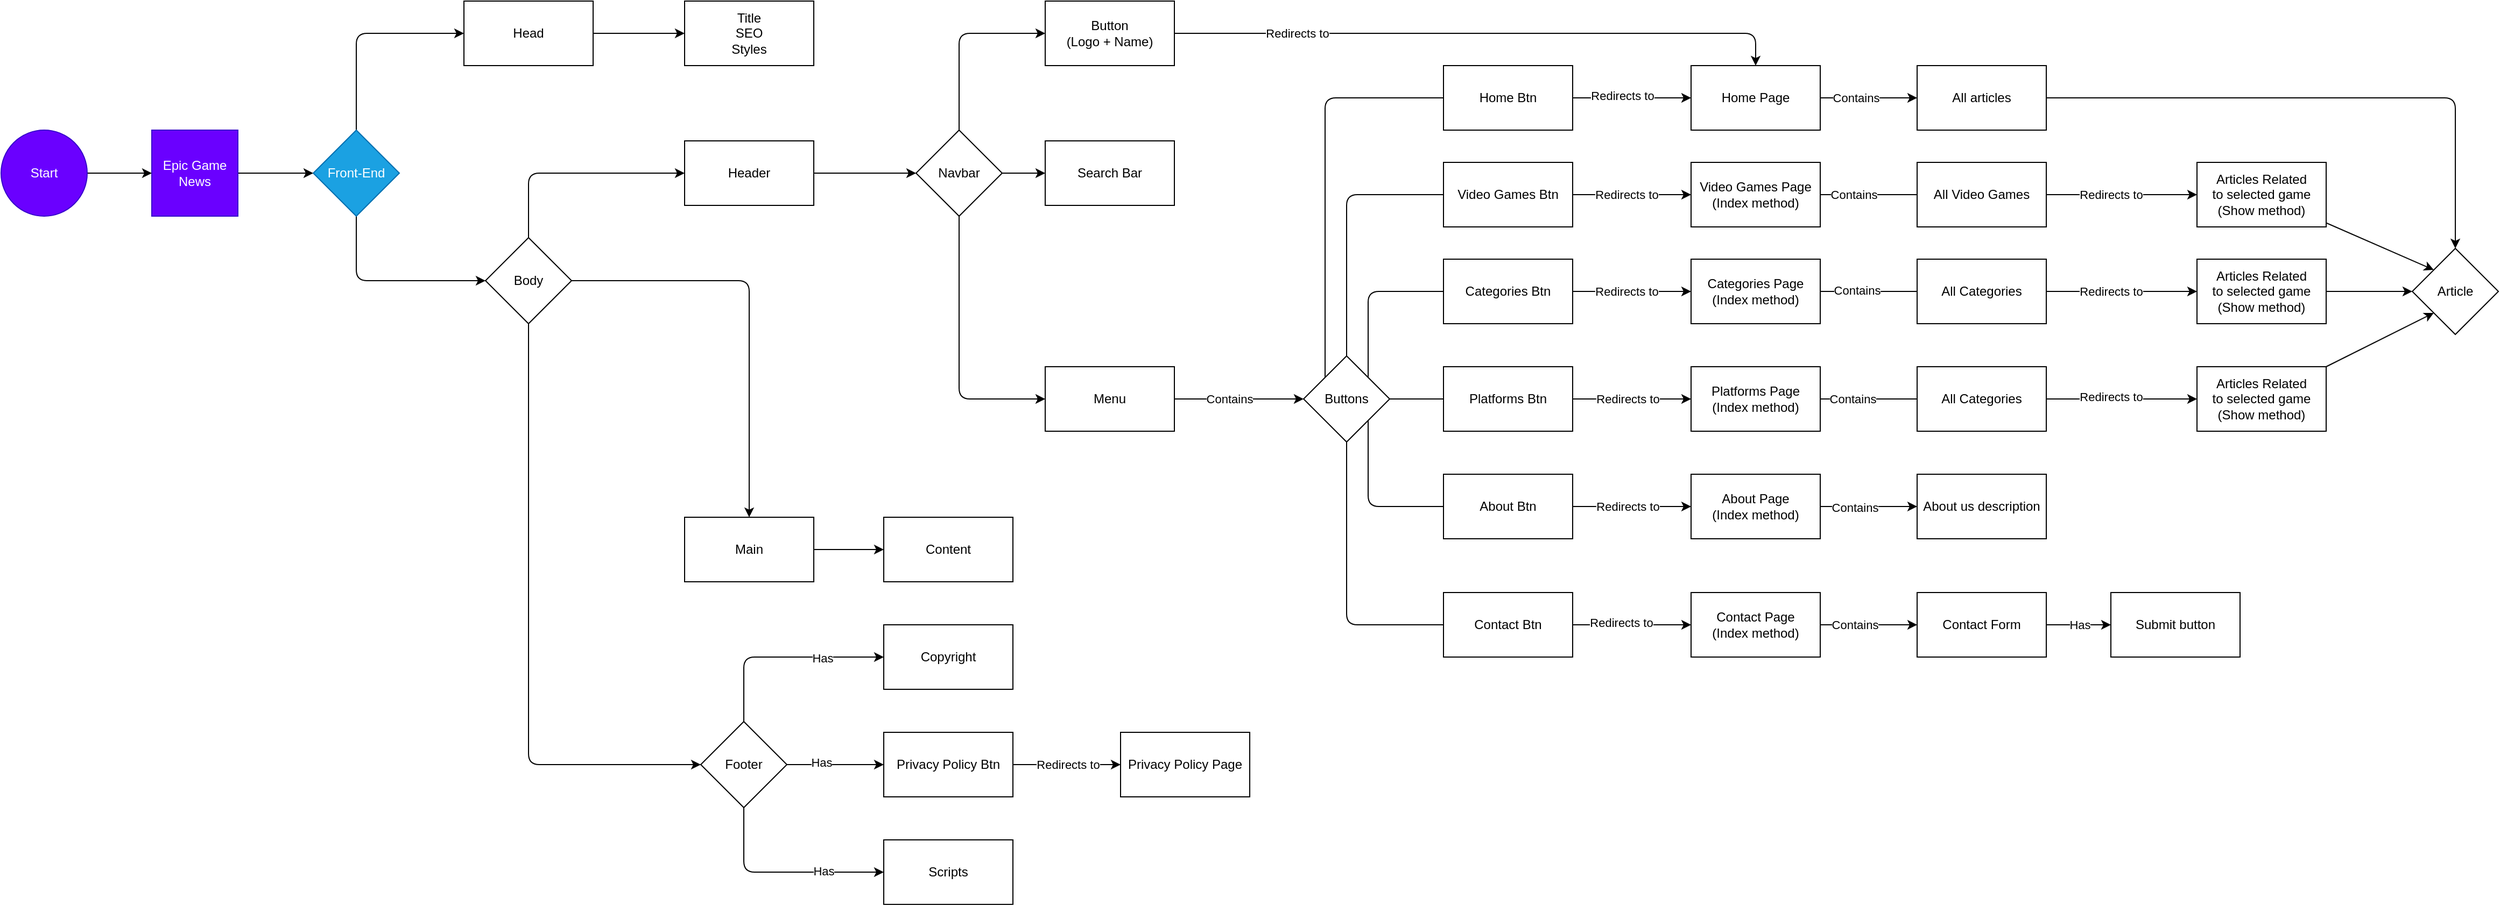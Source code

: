 <mxfile>
    <diagram id="jpFDJ0GWIhSP-LSmC-w6" name="Page-1">
        <mxGraphModel dx="835" dy="476" grid="1" gridSize="10" guides="1" tooltips="1" connect="1" arrows="1" fold="1" page="1" pageScale="1" pageWidth="850" pageHeight="1100" background="none" math="0" shadow="0">
            <root>
                <mxCell id="0"/>
                <mxCell id="1" parent="0"/>
                <mxCell id="243" value="" style="edgeStyle=none;html=1;exitX=0.5;exitY=0;exitDx=0;exitDy=0;" parent="1" source="310" edge="1">
                    <mxGeometry relative="1" as="geometry">
                        <Array as="points">
                            <mxPoint x="350" y="60"/>
                        </Array>
                        <mxPoint x="350" y="100" as="sourcePoint"/>
                        <mxPoint x="450" y="60.0" as="targetPoint"/>
                    </mxGeometry>
                </mxCell>
                <mxCell id="246" style="edgeStyle=none;html=1;" parent="1" target="244" edge="1">
                    <mxGeometry relative="1" as="geometry">
                        <Array as="points">
                            <mxPoint x="350" y="290"/>
                        </Array>
                        <mxPoint x="350" y="190" as="sourcePoint"/>
                    </mxGeometry>
                </mxCell>
                <mxCell id="312" style="edgeStyle=none;html=1;exitX=0.5;exitY=1;exitDx=0;exitDy=0;entryX=0.5;entryY=1;entryDx=0;entryDy=0;" edge="1" parent="1" target="310">
                    <mxGeometry relative="1" as="geometry">
                        <mxPoint x="350" y="190" as="sourcePoint"/>
                    </mxGeometry>
                </mxCell>
                <mxCell id="320" style="edgeStyle=none;html=1;" edge="1" parent="1" source="241" target="247">
                    <mxGeometry relative="1" as="geometry"/>
                </mxCell>
                <mxCell id="241" value="Head" style="whiteSpace=wrap;html=1;rounded=0;" parent="1" vertex="1">
                    <mxGeometry x="450" y="30.0" width="120" height="60" as="geometry"/>
                </mxCell>
                <mxCell id="250" value="" style="edgeStyle=none;html=1;" parent="1" source="244" target="249" edge="1">
                    <mxGeometry relative="1" as="geometry">
                        <Array as="points">
                            <mxPoint x="510" y="190"/>
                        </Array>
                    </mxGeometry>
                </mxCell>
                <mxCell id="253" value="" style="edgeStyle=none;html=1;" parent="1" source="244" target="252" edge="1">
                    <mxGeometry relative="1" as="geometry">
                        <Array as="points">
                            <mxPoint x="715" y="290"/>
                        </Array>
                    </mxGeometry>
                </mxCell>
                <mxCell id="255" value="" style="edgeStyle=none;html=1;" parent="1" source="244" target="254" edge="1">
                    <mxGeometry relative="1" as="geometry">
                        <Array as="points">
                            <mxPoint x="510" y="740"/>
                        </Array>
                    </mxGeometry>
                </mxCell>
                <mxCell id="244" value="Body" style="rhombus;whiteSpace=wrap;html=1;fontFamily=Helvetica;fontSize=12;fontColor=default;align=center;strokeColor=default;fillColor=default;" parent="1" vertex="1">
                    <mxGeometry x="470" y="250" width="80" height="80" as="geometry"/>
                </mxCell>
                <mxCell id="247" value="Title&lt;br&gt;SEO&lt;br&gt;Styles" style="whiteSpace=wrap;html=1;rounded=0;" parent="1" vertex="1">
                    <mxGeometry x="655" y="30.0" width="120" height="60" as="geometry"/>
                </mxCell>
                <mxCell id="257" value="" style="edgeStyle=none;html=1;" parent="1" source="249" target="256" edge="1">
                    <mxGeometry relative="1" as="geometry"/>
                </mxCell>
                <mxCell id="249" value="Header" style="whiteSpace=wrap;html=1;rounded=0;" parent="1" vertex="1">
                    <mxGeometry x="655" y="160" width="120" height="60" as="geometry"/>
                </mxCell>
                <mxCell id="292" value="" style="edgeStyle=none;html=1;" parent="1" source="252" target="291" edge="1">
                    <mxGeometry relative="1" as="geometry"/>
                </mxCell>
                <mxCell id="252" value="Main" style="whiteSpace=wrap;html=1;rounded=0;" parent="1" vertex="1">
                    <mxGeometry x="655" y="510" width="120" height="60" as="geometry"/>
                </mxCell>
                <mxCell id="294" value="" style="edgeStyle=none;html=1;" parent="1" source="254" target="293" edge="1">
                    <mxGeometry relative="1" as="geometry">
                        <Array as="points">
                            <mxPoint x="710" y="840"/>
                        </Array>
                    </mxGeometry>
                </mxCell>
                <mxCell id="381" value="Has" style="edgeLabel;html=1;align=center;verticalAlign=middle;resizable=0;points=[];" vertex="1" connectable="0" parent="294">
                    <mxGeometry x="0.404" y="1" relative="1" as="geometry">
                        <mxPoint as="offset"/>
                    </mxGeometry>
                </mxCell>
                <mxCell id="296" value="" style="edgeStyle=none;html=1;" parent="1" source="254" target="295" edge="1">
                    <mxGeometry relative="1" as="geometry">
                        <Array as="points">
                            <mxPoint x="710" y="640"/>
                        </Array>
                    </mxGeometry>
                </mxCell>
                <mxCell id="380" value="Has" style="edgeLabel;html=1;align=center;verticalAlign=middle;resizable=0;points=[];" vertex="1" connectable="0" parent="296">
                    <mxGeometry x="0.397" y="-1" relative="1" as="geometry">
                        <mxPoint as="offset"/>
                    </mxGeometry>
                </mxCell>
                <mxCell id="299" value="" style="edgeStyle=none;html=1;" parent="1" source="254" target="298" edge="1">
                    <mxGeometry relative="1" as="geometry">
                        <Array as="points"/>
                    </mxGeometry>
                </mxCell>
                <mxCell id="379" value="Has" style="edgeLabel;html=1;align=center;verticalAlign=middle;resizable=0;points=[];" vertex="1" connectable="0" parent="299">
                    <mxGeometry x="-0.285" y="2" relative="1" as="geometry">
                        <mxPoint as="offset"/>
                    </mxGeometry>
                </mxCell>
                <mxCell id="254" value="Footer" style="rhombus;whiteSpace=wrap;html=1;fontFamily=Helvetica;fontSize=12;fontColor=default;align=center;strokeColor=default;fillColor=default;" parent="1" vertex="1">
                    <mxGeometry x="670" y="700" width="80" height="80" as="geometry"/>
                </mxCell>
                <mxCell id="259" value="" style="edgeStyle=none;html=1;" parent="1" source="256" target="258" edge="1">
                    <mxGeometry relative="1" as="geometry">
                        <Array as="points">
                            <mxPoint x="910" y="60"/>
                        </Array>
                    </mxGeometry>
                </mxCell>
                <mxCell id="261" value="" style="edgeStyle=none;html=1;" parent="1" source="256" target="260" edge="1">
                    <mxGeometry relative="1" as="geometry"/>
                </mxCell>
                <mxCell id="264" value="" style="edgeStyle=none;html=1;entryX=0;entryY=0.5;entryDx=0;entryDy=0;" parent="1" source="256" target="263" edge="1">
                    <mxGeometry relative="1" as="geometry">
                        <Array as="points">
                            <mxPoint x="910" y="400"/>
                        </Array>
                    </mxGeometry>
                </mxCell>
                <mxCell id="256" value="Navbar" style="rhombus;whiteSpace=wrap;html=1;fontFamily=Helvetica;fontSize=12;fontColor=default;align=center;strokeColor=default;fillColor=default;" parent="1" vertex="1">
                    <mxGeometry x="870" y="150" width="80" height="80" as="geometry"/>
                </mxCell>
                <mxCell id="334" style="edgeStyle=none;html=1;entryX=0.5;entryY=0;entryDx=0;entryDy=0;" edge="1" parent="1" source="258" target="268">
                    <mxGeometry relative="1" as="geometry">
                        <Array as="points">
                            <mxPoint x="1650" y="60"/>
                        </Array>
                    </mxGeometry>
                </mxCell>
                <mxCell id="335" value="Redirects to" style="edgeLabel;html=1;align=center;verticalAlign=middle;resizable=0;points=[];" vertex="1" connectable="0" parent="334">
                    <mxGeometry x="-0.379" y="2" relative="1" as="geometry">
                        <mxPoint x="-63" y="2" as="offset"/>
                    </mxGeometry>
                </mxCell>
                <mxCell id="258" value="Button&lt;br&gt;(Logo + Name)" style="whiteSpace=wrap;html=1;rounded=0;" parent="1" vertex="1">
                    <mxGeometry x="990" y="30" width="120" height="60" as="geometry"/>
                </mxCell>
                <mxCell id="260" value="Search Bar" style="whiteSpace=wrap;html=1;rounded=0;" parent="1" vertex="1">
                    <mxGeometry x="990" y="160" width="120" height="60" as="geometry"/>
                </mxCell>
                <mxCell id="266" value="" style="edgeStyle=none;html=1;entryX=0;entryY=0.5;entryDx=0;entryDy=0;exitX=1;exitY=0.5;exitDx=0;exitDy=0;startArrow=none;" parent="1" source="342" target="265" edge="1">
                    <mxGeometry relative="1" as="geometry">
                        <Array as="points"/>
                        <mxPoint x="1300" y="320" as="sourcePoint"/>
                    </mxGeometry>
                </mxCell>
                <mxCell id="349" value="Redirects to" style="edgeLabel;html=1;align=center;verticalAlign=middle;resizable=0;points=[];" vertex="1" connectable="0" parent="266">
                    <mxGeometry x="0.309" y="1" relative="1" as="geometry">
                        <mxPoint x="-22" y="1" as="offset"/>
                    </mxGeometry>
                </mxCell>
                <mxCell id="270" style="edgeStyle=none;html=1;entryX=0;entryY=0.5;entryDx=0;entryDy=0;exitX=1;exitY=0.5;exitDx=0;exitDy=0;startArrow=none;" parent="1" source="338" target="268" edge="1">
                    <mxGeometry relative="1" as="geometry">
                        <Array as="points"/>
                        <mxPoint x="1270" y="370" as="sourcePoint"/>
                    </mxGeometry>
                </mxCell>
                <mxCell id="339" value="Redirects to" style="edgeLabel;html=1;align=center;verticalAlign=middle;resizable=0;points=[];" vertex="1" connectable="0" parent="270">
                    <mxGeometry x="-0.176" y="2" relative="1" as="geometry">
                        <mxPoint as="offset"/>
                    </mxGeometry>
                </mxCell>
                <mxCell id="273" value="" style="edgeStyle=none;html=1;entryX=0;entryY=0.5;entryDx=0;entryDy=0;exitX=1;exitY=0.5;exitDx=0;exitDy=0;startArrow=none;" parent="1" source="344" target="272" edge="1">
                    <mxGeometry relative="1" as="geometry">
                        <Array as="points"/>
                        <mxPoint x="1330" y="370" as="sourcePoint"/>
                    </mxGeometry>
                </mxCell>
                <mxCell id="351" value="Redirects to" style="edgeLabel;html=1;align=center;verticalAlign=middle;resizable=0;points=[];" vertex="1" connectable="0" parent="273">
                    <mxGeometry x="0.181" relative="1" as="geometry">
                        <mxPoint x="-15" as="offset"/>
                    </mxGeometry>
                </mxCell>
                <mxCell id="275" value="" style="edgeStyle=none;html=1;entryX=0;entryY=0.5;entryDx=0;entryDy=0;exitX=1;exitY=0.5;exitDx=0;exitDy=0;startArrow=none;" parent="1" source="346" target="274" edge="1">
                    <mxGeometry relative="1" as="geometry">
                        <mxPoint x="1330" y="400.0" as="sourcePoint"/>
                    </mxGeometry>
                </mxCell>
                <mxCell id="352" value="Redirects to" style="edgeLabel;html=1;align=center;verticalAlign=middle;resizable=0;points=[];" vertex="1" connectable="0" parent="275">
                    <mxGeometry x="-0.176" y="-1" relative="1" as="geometry">
                        <mxPoint x="5" y="-1" as="offset"/>
                    </mxGeometry>
                </mxCell>
                <mxCell id="277" style="edgeStyle=none;html=1;entryX=0;entryY=0.5;entryDx=0;entryDy=0;exitX=1;exitY=0.5;exitDx=0;exitDy=0;startArrow=none;" parent="1" source="348" target="276" edge="1">
                    <mxGeometry relative="1" as="geometry">
                        <Array as="points">
                            <mxPoint x="1520" y="500"/>
                        </Array>
                        <mxPoint x="1330" y="430.0" as="sourcePoint"/>
                    </mxGeometry>
                </mxCell>
                <mxCell id="353" value="Redirects to" style="edgeLabel;html=1;align=center;verticalAlign=middle;resizable=0;points=[];" vertex="1" connectable="0" parent="277">
                    <mxGeometry x="0.006" y="-1" relative="1" as="geometry">
                        <mxPoint x="-5" y="-1" as="offset"/>
                    </mxGeometry>
                </mxCell>
                <mxCell id="279" value="" style="edgeStyle=none;html=1;entryX=0;entryY=0.5;entryDx=0;entryDy=0;exitX=1;exitY=0.5;exitDx=0;exitDy=0;startArrow=none;" parent="1" source="355" target="278" edge="1">
                    <mxGeometry relative="1" as="geometry">
                        <Array as="points"/>
                        <mxPoint x="1300" y="430.0" as="sourcePoint"/>
                    </mxGeometry>
                </mxCell>
                <mxCell id="356" value="Redirects to" style="edgeLabel;html=1;align=center;verticalAlign=middle;resizable=0;points=[];" vertex="1" connectable="0" parent="279">
                    <mxGeometry x="-0.182" y="2" relative="1" as="geometry">
                        <mxPoint as="offset"/>
                    </mxGeometry>
                </mxCell>
                <mxCell id="301" value="" style="edgeStyle=none;html=1;entryX=0;entryY=0.5;entryDx=0;entryDy=0;" parent="1" source="263" target="317" edge="1">
                    <mxGeometry relative="1" as="geometry">
                        <mxPoint x="1210" y="400.0" as="targetPoint"/>
                    </mxGeometry>
                </mxCell>
                <mxCell id="336" value="Contains" style="edgeLabel;html=1;align=center;verticalAlign=middle;resizable=0;points=[];" vertex="1" connectable="0" parent="301">
                    <mxGeometry x="0.491" y="-1" relative="1" as="geometry">
                        <mxPoint x="-39" y="-1" as="offset"/>
                    </mxGeometry>
                </mxCell>
                <mxCell id="263" value="Menu" style="whiteSpace=wrap;html=1;rounded=0;" parent="1" vertex="1">
                    <mxGeometry x="990" y="370" width="120" height="60" as="geometry"/>
                </mxCell>
                <mxCell id="288" value="" style="edgeStyle=none;html=1;startArrow=none;" parent="1" source="358" target="287" edge="1">
                    <mxGeometry relative="1" as="geometry"/>
                </mxCell>
                <mxCell id="370" value="Redirects to" style="edgeLabel;html=1;align=center;verticalAlign=middle;resizable=0;points=[];" vertex="1" connectable="0" parent="288">
                    <mxGeometry x="-0.371" y="-2" relative="1" as="geometry">
                        <mxPoint x="16" y="-2" as="offset"/>
                    </mxGeometry>
                </mxCell>
                <mxCell id="265" value="Video Games Page&lt;br&gt;(Index method)" style="whiteSpace=wrap;html=1;rounded=0;" parent="1" vertex="1">
                    <mxGeometry x="1590" y="180" width="120" height="60" as="geometry"/>
                </mxCell>
                <mxCell id="290" value="" style="edgeStyle=none;html=1;" parent="1" source="268" target="289" edge="1">
                    <mxGeometry relative="1" as="geometry"/>
                </mxCell>
                <mxCell id="340" value="Contains" style="edgeLabel;html=1;align=center;verticalAlign=middle;resizable=0;points=[];" vertex="1" connectable="0" parent="290">
                    <mxGeometry x="-0.27" relative="1" as="geometry">
                        <mxPoint as="offset"/>
                    </mxGeometry>
                </mxCell>
                <mxCell id="268" value="Home Page" style="whiteSpace=wrap;html=1;rounded=0;" parent="1" vertex="1">
                    <mxGeometry x="1590" y="90" width="120" height="60" as="geometry"/>
                </mxCell>
                <mxCell id="308" style="edgeStyle=none;html=1;startArrow=none;" parent="1" source="360" target="303" edge="1">
                    <mxGeometry relative="1" as="geometry"/>
                </mxCell>
                <mxCell id="371" value="Redirects to" style="edgeLabel;html=1;align=center;verticalAlign=middle;resizable=0;points=[];" vertex="1" connectable="0" parent="308">
                    <mxGeometry x="-0.249" relative="1" as="geometry">
                        <mxPoint x="7" as="offset"/>
                    </mxGeometry>
                </mxCell>
                <mxCell id="272" value="Categories&amp;nbsp;Page&lt;br&gt;(Index method)" style="whiteSpace=wrap;html=1;rounded=0;" parent="1" vertex="1">
                    <mxGeometry x="1590" y="270" width="120" height="60" as="geometry"/>
                </mxCell>
                <mxCell id="307" style="edgeStyle=none;html=1;startArrow=none;" parent="1" source="362" target="304" edge="1">
                    <mxGeometry relative="1" as="geometry"/>
                </mxCell>
                <mxCell id="372" value="Redirects to" style="edgeLabel;html=1;align=center;verticalAlign=middle;resizable=0;points=[];" vertex="1" connectable="0" parent="307">
                    <mxGeometry x="-0.198" y="2" relative="1" as="geometry">
                        <mxPoint x="4" as="offset"/>
                    </mxGeometry>
                </mxCell>
                <mxCell id="274" value="Platforms&amp;nbsp;Page&lt;br&gt;(Index method)" style="whiteSpace=wrap;html=1;rounded=0;" parent="1" vertex="1">
                    <mxGeometry x="1590" y="370" width="120" height="60" as="geometry"/>
                </mxCell>
                <mxCell id="306" value="" style="edgeStyle=none;html=1;" parent="1" source="276" target="305" edge="1">
                    <mxGeometry relative="1" as="geometry"/>
                </mxCell>
                <mxCell id="367" value="Contains" style="edgeLabel;html=1;align=center;verticalAlign=middle;resizable=0;points=[];" vertex="1" connectable="0" parent="306">
                    <mxGeometry x="-0.289" y="-1" relative="1" as="geometry">
                        <mxPoint as="offset"/>
                    </mxGeometry>
                </mxCell>
                <mxCell id="276" value="About&amp;nbsp;Page&lt;br&gt;(Index method)" style="whiteSpace=wrap;html=1;rounded=0;" parent="1" vertex="1">
                    <mxGeometry x="1590" y="470" width="120" height="60" as="geometry"/>
                </mxCell>
                <mxCell id="281" value="" style="edgeStyle=none;html=1;" parent="1" source="278" target="280" edge="1">
                    <mxGeometry relative="1" as="geometry"/>
                </mxCell>
                <mxCell id="368" value="Contains" style="edgeLabel;html=1;align=center;verticalAlign=middle;resizable=0;points=[];" vertex="1" connectable="0" parent="281">
                    <mxGeometry x="-0.298" y="-1" relative="1" as="geometry">
                        <mxPoint y="-1" as="offset"/>
                    </mxGeometry>
                </mxCell>
                <mxCell id="278" value="Contact&amp;nbsp;Page&lt;br&gt;(Index method)" style="whiteSpace=wrap;html=1;rounded=0;" parent="1" vertex="1">
                    <mxGeometry x="1590" y="580" width="120" height="60" as="geometry"/>
                </mxCell>
                <mxCell id="333" style="edgeStyle=none;html=1;" edge="1" parent="1" source="280" target="283">
                    <mxGeometry relative="1" as="geometry"/>
                </mxCell>
                <mxCell id="369" value="Has" style="edgeLabel;html=1;align=center;verticalAlign=middle;resizable=0;points=[];" vertex="1" connectable="0" parent="333">
                    <mxGeometry x="-0.344" y="-2" relative="1" as="geometry">
                        <mxPoint x="11" y="-2" as="offset"/>
                    </mxGeometry>
                </mxCell>
                <mxCell id="280" value="Contact Form" style="whiteSpace=wrap;html=1;rounded=0;" parent="1" vertex="1">
                    <mxGeometry x="1800" y="580" width="120" height="60" as="geometry"/>
                </mxCell>
                <mxCell id="283" value="Submit button" style="whiteSpace=wrap;html=1;rounded=0;" parent="1" vertex="1">
                    <mxGeometry x="1980" y="580" width="120" height="60" as="geometry"/>
                </mxCell>
                <mxCell id="376" style="edgeStyle=none;html=1;entryX=0;entryY=0;entryDx=0;entryDy=0;" edge="1" parent="1" source="287" target="374">
                    <mxGeometry relative="1" as="geometry"/>
                </mxCell>
                <mxCell id="287" value="Articles Related&lt;br&gt;to selected game&lt;br&gt;(Show method)" style="whiteSpace=wrap;html=1;rounded=0;" parent="1" vertex="1">
                    <mxGeometry x="2060" y="180" width="120" height="60" as="geometry"/>
                </mxCell>
                <mxCell id="375" style="edgeStyle=none;html=1;entryX=0.5;entryY=0;entryDx=0;entryDy=0;" edge="1" parent="1" source="289" target="374">
                    <mxGeometry relative="1" as="geometry">
                        <Array as="points">
                            <mxPoint x="2300" y="120"/>
                        </Array>
                    </mxGeometry>
                </mxCell>
                <mxCell id="289" value="All articles" style="whiteSpace=wrap;html=1;rounded=0;" parent="1" vertex="1">
                    <mxGeometry x="1800" y="90" width="120" height="60" as="geometry"/>
                </mxCell>
                <mxCell id="291" value="Content" style="whiteSpace=wrap;html=1;rounded=0;" parent="1" vertex="1">
                    <mxGeometry x="840" y="510" width="120" height="60" as="geometry"/>
                </mxCell>
                <mxCell id="293" value="Scripts" style="whiteSpace=wrap;html=1;rounded=0;" parent="1" vertex="1">
                    <mxGeometry x="840" y="810" width="120" height="60" as="geometry"/>
                </mxCell>
                <mxCell id="295" value="Copyright" style="whiteSpace=wrap;html=1;rounded=0;" parent="1" vertex="1">
                    <mxGeometry x="840" y="610" width="120" height="60" as="geometry"/>
                </mxCell>
                <mxCell id="382" style="edgeStyle=none;html=1;entryX=0;entryY=0.5;entryDx=0;entryDy=0;" edge="1" parent="1" source="298" target="383">
                    <mxGeometry relative="1" as="geometry">
                        <mxPoint x="1020" y="740" as="targetPoint"/>
                    </mxGeometry>
                </mxCell>
                <mxCell id="384" value="Redirects to" style="edgeLabel;html=1;align=center;verticalAlign=middle;resizable=0;points=[];" vertex="1" connectable="0" parent="382">
                    <mxGeometry x="-0.248" y="1" relative="1" as="geometry">
                        <mxPoint x="13" y="1" as="offset"/>
                    </mxGeometry>
                </mxCell>
                <mxCell id="298" value="Privacy Policy Btn" style="whiteSpace=wrap;html=1;rounded=0;" parent="1" vertex="1">
                    <mxGeometry x="840" y="710" width="120" height="60" as="geometry"/>
                </mxCell>
                <mxCell id="377" style="edgeStyle=none;html=1;entryX=0;entryY=0.5;entryDx=0;entryDy=0;" edge="1" parent="1" source="303" target="374">
                    <mxGeometry relative="1" as="geometry"/>
                </mxCell>
                <mxCell id="303" value="Articles Related&lt;br&gt;to selected game&lt;br&gt;(Show method)" style="whiteSpace=wrap;html=1;rounded=0;" parent="1" vertex="1">
                    <mxGeometry x="2060" y="270" width="120" height="60" as="geometry"/>
                </mxCell>
                <mxCell id="378" style="edgeStyle=none;html=1;entryX=0;entryY=1;entryDx=0;entryDy=0;" edge="1" parent="1" source="304" target="374">
                    <mxGeometry relative="1" as="geometry"/>
                </mxCell>
                <mxCell id="304" value="Articles Related&lt;br&gt;to selected game&lt;br&gt;(Show method)" style="whiteSpace=wrap;html=1;rounded=0;" parent="1" vertex="1">
                    <mxGeometry x="2060" y="370" width="120" height="60" as="geometry"/>
                </mxCell>
                <mxCell id="305" value="About us description" style="whiteSpace=wrap;html=1;rounded=0;" parent="1" vertex="1">
                    <mxGeometry x="1800" y="470" width="120" height="60" as="geometry"/>
                </mxCell>
                <mxCell id="310" value="&lt;span style=&quot;color: rgb(255, 255, 255);&quot;&gt;Front-End&lt;/span&gt;" style="rhombus;whiteSpace=wrap;html=1;fontFamily=Helvetica;fontSize=12;fontColor=#ffffff;align=center;strokeColor=#006EAF;fillColor=#1ba1e2;" vertex="1" parent="1">
                    <mxGeometry x="310" y="150" width="80" height="80" as="geometry"/>
                </mxCell>
                <mxCell id="315" style="edgeStyle=none;html=1;entryX=0;entryY=0.5;entryDx=0;entryDy=0;exitX=1;exitY=0.5;exitDx=0;exitDy=0;" edge="1" parent="1" source="313" target="310">
                    <mxGeometry relative="1" as="geometry">
                        <mxPoint x="240" y="700" as="sourcePoint"/>
                        <Array as="points">
                            <mxPoint x="240" y="190"/>
                        </Array>
                    </mxGeometry>
                </mxCell>
                <mxCell id="313" value="Epic Game News" style="rounded=0;whiteSpace=wrap;html=1;fontFamily=Helvetica;fontSize=12;fontColor=#ffffff;align=center;strokeColor=#3700CC;fillColor=#6a00ff;" vertex="1" parent="1">
                    <mxGeometry x="160" y="150" width="80" height="80" as="geometry"/>
                </mxCell>
                <mxCell id="317" value="Buttons" style="rhombus;whiteSpace=wrap;html=1;fontFamily=Helvetica;fontSize=12;fontColor=default;align=center;strokeColor=default;fillColor=default;" vertex="1" parent="1">
                    <mxGeometry x="1230" y="360" width="80" height="80" as="geometry"/>
                </mxCell>
                <mxCell id="325" style="edgeStyle=none;html=1;entryX=0;entryY=0.5;entryDx=0;entryDy=0;" edge="1" parent="1" source="324" target="313">
                    <mxGeometry relative="1" as="geometry"/>
                </mxCell>
                <mxCell id="324" value="Start" style="ellipse;whiteSpace=wrap;html=1;aspect=fixed;rounded=0;shadow=0;glass=0;sketch=0;fillColor=#6a00ff;fontColor=#ffffff;strokeColor=#3700CC;" vertex="1" parent="1">
                    <mxGeometry x="20" y="150" width="80" height="80" as="geometry"/>
                </mxCell>
                <mxCell id="337" value="" style="edgeStyle=none;html=1;entryX=0;entryY=0.5;entryDx=0;entryDy=0;exitX=0;exitY=0;exitDx=0;exitDy=0;endArrow=none;" edge="1" parent="1" source="317" target="338">
                    <mxGeometry relative="1" as="geometry">
                        <Array as="points">
                            <mxPoint x="1250" y="120"/>
                        </Array>
                        <mxPoint x="1250.0" y="380" as="sourcePoint"/>
                        <mxPoint x="1450" y="120.0" as="targetPoint"/>
                    </mxGeometry>
                </mxCell>
                <mxCell id="338" value="Home Btn" style="rounded=0;whiteSpace=wrap;html=1;shadow=0;glass=0;sketch=0;" vertex="1" parent="1">
                    <mxGeometry x="1360" y="90" width="120" height="60" as="geometry"/>
                </mxCell>
                <mxCell id="341" value="" style="edgeStyle=none;html=1;entryX=0;entryY=0.5;entryDx=0;entryDy=0;exitX=0.5;exitY=0;exitDx=0;exitDy=0;endArrow=none;" edge="1" parent="1" source="317" target="342">
                    <mxGeometry relative="1" as="geometry">
                        <Array as="points">
                            <mxPoint x="1270" y="210"/>
                        </Array>
                        <mxPoint x="1270" y="360.0" as="sourcePoint"/>
                        <mxPoint x="1560" y="210" as="targetPoint"/>
                    </mxGeometry>
                </mxCell>
                <mxCell id="342" value="Video Games Btn" style="rounded=0;whiteSpace=wrap;html=1;shadow=0;glass=0;sketch=0;" vertex="1" parent="1">
                    <mxGeometry x="1360" y="180" width="120" height="60" as="geometry"/>
                </mxCell>
                <mxCell id="343" value="" style="edgeStyle=none;html=1;entryX=0;entryY=0.5;entryDx=0;entryDy=0;exitX=1;exitY=0;exitDx=0;exitDy=0;endArrow=none;" edge="1" parent="1" source="317" target="344">
                    <mxGeometry relative="1" as="geometry">
                        <Array as="points">
                            <mxPoint x="1290" y="300"/>
                        </Array>
                        <mxPoint x="1290" y="380.0" as="sourcePoint"/>
                        <mxPoint x="1560" y="300" as="targetPoint"/>
                    </mxGeometry>
                </mxCell>
                <mxCell id="344" value="Categories Btn" style="rounded=0;whiteSpace=wrap;html=1;shadow=0;glass=0;sketch=0;" vertex="1" parent="1">
                    <mxGeometry x="1360" y="270" width="120" height="60" as="geometry"/>
                </mxCell>
                <mxCell id="345" value="" style="edgeStyle=none;html=1;entryX=0;entryY=0.5;entryDx=0;entryDy=0;exitX=1;exitY=0.5;exitDx=0;exitDy=0;endArrow=none;" edge="1" parent="1" source="317" target="346">
                    <mxGeometry relative="1" as="geometry">
                        <mxPoint x="1310" y="400.0" as="sourcePoint"/>
                        <mxPoint x="1560" y="400.0" as="targetPoint"/>
                    </mxGeometry>
                </mxCell>
                <mxCell id="346" value="Platforms Btn" style="rounded=0;whiteSpace=wrap;html=1;shadow=0;glass=0;sketch=0;" vertex="1" parent="1">
                    <mxGeometry x="1360" y="370" width="120" height="60" as="geometry"/>
                </mxCell>
                <mxCell id="347" value="" style="edgeStyle=none;html=1;exitX=1;exitY=1;exitDx=0;exitDy=0;endArrow=none;entryX=0;entryY=0.5;entryDx=0;entryDy=0;" edge="1" parent="1" source="317" target="348">
                    <mxGeometry relative="1" as="geometry">
                        <Array as="points">
                            <mxPoint x="1290" y="500"/>
                        </Array>
                        <mxPoint x="1290" y="420.0" as="sourcePoint"/>
                        <mxPoint x="1360" y="550" as="targetPoint"/>
                    </mxGeometry>
                </mxCell>
                <mxCell id="348" value="About Btn" style="rounded=0;whiteSpace=wrap;html=1;shadow=0;glass=0;sketch=0;" vertex="1" parent="1">
                    <mxGeometry x="1360" y="470" width="120" height="60" as="geometry"/>
                </mxCell>
                <mxCell id="354" value="" style="edgeStyle=none;html=1;entryX=0;entryY=0.5;entryDx=0;entryDy=0;exitX=0.5;exitY=1;exitDx=0;exitDy=0;endArrow=none;" edge="1" parent="1" source="317" target="355">
                    <mxGeometry relative="1" as="geometry">
                        <Array as="points">
                            <mxPoint x="1270" y="610"/>
                        </Array>
                        <mxPoint x="1270.0" y="440.0" as="sourcePoint"/>
                        <mxPoint x="1590" y="610.0" as="targetPoint"/>
                    </mxGeometry>
                </mxCell>
                <mxCell id="355" value="Contact Btn" style="rounded=0;whiteSpace=wrap;html=1;shadow=0;glass=0;sketch=0;" vertex="1" parent="1">
                    <mxGeometry x="1360" y="580" width="120" height="60" as="geometry"/>
                </mxCell>
                <mxCell id="357" value="" style="edgeStyle=none;html=1;endArrow=none;" edge="1" parent="1" source="265" target="358">
                    <mxGeometry relative="1" as="geometry">
                        <mxPoint x="1710" y="210" as="sourcePoint"/>
                        <mxPoint x="2060" y="210" as="targetPoint"/>
                    </mxGeometry>
                </mxCell>
                <mxCell id="364" value="Contains" style="edgeLabel;html=1;align=center;verticalAlign=middle;resizable=0;points=[];" vertex="1" connectable="0" parent="357">
                    <mxGeometry x="-0.319" y="1" relative="1" as="geometry">
                        <mxPoint y="1" as="offset"/>
                    </mxGeometry>
                </mxCell>
                <mxCell id="358" value="All Video Games" style="rounded=0;whiteSpace=wrap;html=1;shadow=0;glass=0;sketch=0;" vertex="1" parent="1">
                    <mxGeometry x="1800" y="180" width="120" height="60" as="geometry"/>
                </mxCell>
                <mxCell id="359" value="" style="edgeStyle=none;html=1;endArrow=none;" edge="1" parent="1" source="272" target="360">
                    <mxGeometry relative="1" as="geometry">
                        <mxPoint x="1710" y="300" as="sourcePoint"/>
                        <mxPoint x="2060" y="300" as="targetPoint"/>
                    </mxGeometry>
                </mxCell>
                <mxCell id="365" value="Contains" style="edgeLabel;html=1;align=center;verticalAlign=middle;resizable=0;points=[];" vertex="1" connectable="0" parent="359">
                    <mxGeometry x="-0.261" y="1" relative="1" as="geometry">
                        <mxPoint as="offset"/>
                    </mxGeometry>
                </mxCell>
                <mxCell id="360" value="All Categories" style="rounded=0;whiteSpace=wrap;html=1;shadow=0;glass=0;sketch=0;" vertex="1" parent="1">
                    <mxGeometry x="1800" y="270" width="120" height="60" as="geometry"/>
                </mxCell>
                <mxCell id="361" value="" style="edgeStyle=none;html=1;endArrow=none;" edge="1" parent="1" source="274" target="362">
                    <mxGeometry relative="1" as="geometry">
                        <mxPoint x="1710" y="400" as="sourcePoint"/>
                        <mxPoint x="2060" y="400" as="targetPoint"/>
                    </mxGeometry>
                </mxCell>
                <mxCell id="366" value="Contains" style="edgeLabel;html=1;align=center;verticalAlign=middle;resizable=0;points=[];" vertex="1" connectable="0" parent="361">
                    <mxGeometry x="-0.363" y="-1" relative="1" as="geometry">
                        <mxPoint x="1" y="-1" as="offset"/>
                    </mxGeometry>
                </mxCell>
                <mxCell id="362" value="All Categories" style="rounded=0;whiteSpace=wrap;html=1;shadow=0;glass=0;sketch=0;" vertex="1" parent="1">
                    <mxGeometry x="1800" y="370" width="120" height="60" as="geometry"/>
                </mxCell>
                <mxCell id="374" value="Article" style="rhombus;whiteSpace=wrap;html=1;rounded=0;shadow=0;glass=0;sketch=0;" vertex="1" parent="1">
                    <mxGeometry x="2260" y="260" width="80" height="80" as="geometry"/>
                </mxCell>
                <mxCell id="383" value="Privacy Policy Page" style="rounded=0;whiteSpace=wrap;html=1;shadow=0;glass=0;sketch=0;" vertex="1" parent="1">
                    <mxGeometry x="1060" y="710" width="120" height="60" as="geometry"/>
                </mxCell>
            </root>
        </mxGraphModel>
    </diagram>
</mxfile>